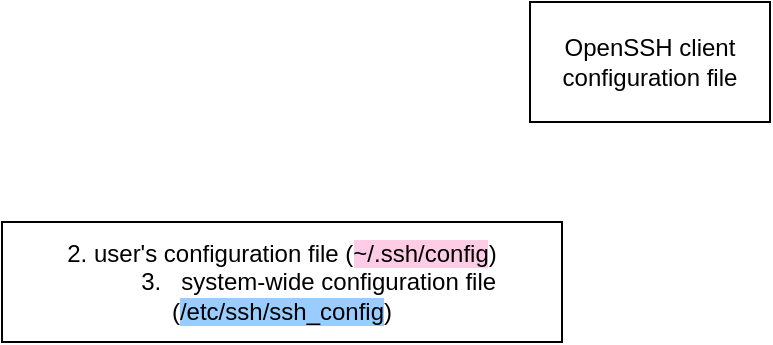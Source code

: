 <mxfile version="24.7.16">
  <diagram name="Page-1" id="Jho1zzrNcwxhycVYKuh_">
    <mxGraphModel dx="867" dy="538" grid="1" gridSize="10" guides="1" tooltips="1" connect="1" arrows="1" fold="1" page="1" pageScale="1" pageWidth="827" pageHeight="1169" math="0" shadow="0">
      <root>
        <mxCell id="0" />
        <mxCell id="1" parent="0" />
        <mxCell id="WYLdeQaP9ELxSvu_Us2l-1" value="OpenSSH client configuration file" style="rounded=0;whiteSpace=wrap;html=1;" vertex="1" parent="1">
          <mxGeometry x="354" y="70" width="120" height="60" as="geometry" />
        </mxCell>
        <mxCell id="WYLdeQaP9ELxSvu_Us2l-2" value="2. user&#39;s configuration file (&lt;span style=&quot;background-color: rgb(255, 204, 230);&quot;&gt;~/.ssh/config&lt;/span&gt;)&lt;br&gt;&amp;nbsp; &amp;nbsp; &amp;nbsp; &amp;nbsp; &amp;nbsp; &amp;nbsp;3.&amp;nbsp; &amp;nbsp;system-wide configuration file (&lt;span style=&quot;background-color: rgb(153, 204, 255);&quot;&gt;/etc/ssh/ssh_config&lt;/span&gt;)" style="rounded=0;whiteSpace=wrap;html=1;" vertex="1" parent="1">
          <mxGeometry x="90" y="180" width="280" height="60" as="geometry" />
        </mxCell>
      </root>
    </mxGraphModel>
  </diagram>
</mxfile>
